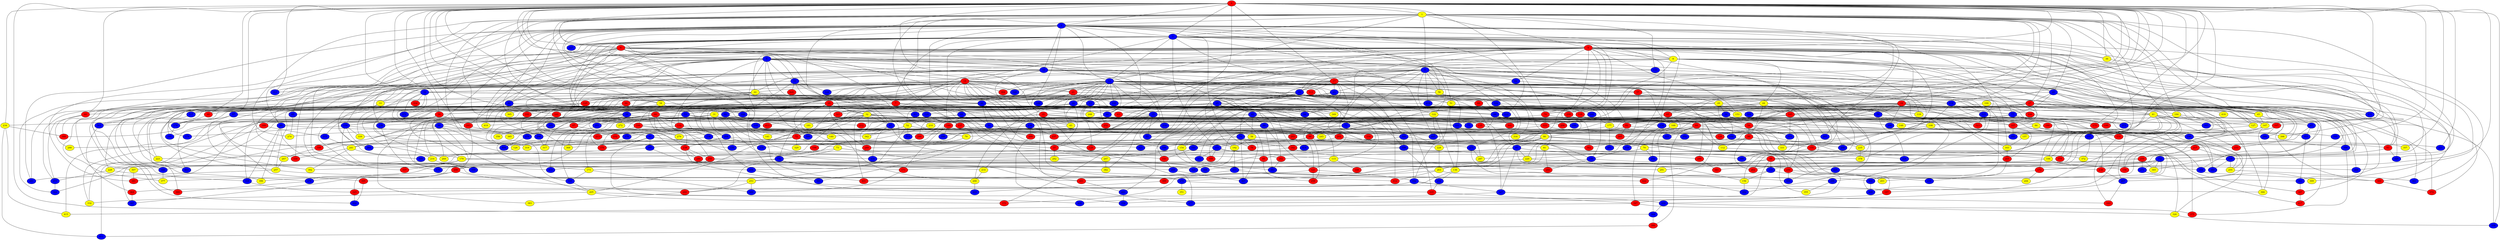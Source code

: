 graph {
0 [style = filled fillcolor = red];
1 [style = filled fillcolor = yellow];
2 [style = filled fillcolor = blue];
3 [style = filled fillcolor = blue];
4 [style = filled fillcolor = red];
5 [style = filled fillcolor = blue];
6 [style = filled fillcolor = red];
7 [style = filled fillcolor = red];
8 [style = filled fillcolor = yellow];
9 [style = filled fillcolor = blue];
10 [style = filled fillcolor = blue];
11 [style = filled fillcolor = blue];
12 [style = filled fillcolor = blue];
13 [style = filled fillcolor = blue];
14 [style = filled fillcolor = red];
15 [style = filled fillcolor = blue];
16 [style = filled fillcolor = blue];
17 [style = filled fillcolor = red];
18 [style = filled fillcolor = red];
19 [style = filled fillcolor = blue];
20 [style = filled fillcolor = blue];
21 [style = filled fillcolor = red];
22 [style = filled fillcolor = yellow];
23 [style = filled fillcolor = blue];
24 [style = filled fillcolor = blue];
25 [style = filled fillcolor = blue];
26 [style = filled fillcolor = blue];
27 [style = filled fillcolor = red];
28 [style = filled fillcolor = red];
29 [style = filled fillcolor = yellow];
30 [style = filled fillcolor = red];
31 [style = filled fillcolor = yellow];
32 [style = filled fillcolor = yellow];
33 [style = filled fillcolor = yellow];
34 [style = filled fillcolor = yellow];
35 [style = filled fillcolor = red];
36 [style = filled fillcolor = yellow];
37 [style = filled fillcolor = red];
38 [style = filled fillcolor = blue];
39 [style = filled fillcolor = blue];
40 [style = filled fillcolor = blue];
41 [style = filled fillcolor = yellow];
42 [style = filled fillcolor = blue];
43 [style = filled fillcolor = yellow];
44 [style = filled fillcolor = yellow];
45 [style = filled fillcolor = yellow];
46 [style = filled fillcolor = blue];
47 [style = filled fillcolor = blue];
48 [style = filled fillcolor = red];
49 [style = filled fillcolor = blue];
50 [style = filled fillcolor = blue];
51 [style = filled fillcolor = yellow];
52 [style = filled fillcolor = yellow];
53 [style = filled fillcolor = blue];
54 [style = filled fillcolor = red];
55 [style = filled fillcolor = blue];
56 [style = filled fillcolor = yellow];
57 [style = filled fillcolor = red];
58 [style = filled fillcolor = yellow];
59 [style = filled fillcolor = blue];
60 [style = filled fillcolor = red];
61 [style = filled fillcolor = blue];
62 [style = filled fillcolor = blue];
63 [style = filled fillcolor = red];
64 [style = filled fillcolor = red];
65 [style = filled fillcolor = red];
66 [style = filled fillcolor = red];
67 [style = filled fillcolor = red];
68 [style = filled fillcolor = red];
69 [style = filled fillcolor = blue];
70 [style = filled fillcolor = yellow];
71 [style = filled fillcolor = blue];
72 [style = filled fillcolor = red];
73 [style = filled fillcolor = yellow];
74 [style = filled fillcolor = red];
75 [style = filled fillcolor = blue];
76 [style = filled fillcolor = blue];
77 [style = filled fillcolor = blue];
78 [style = filled fillcolor = red];
79 [style = filled fillcolor = yellow];
80 [style = filled fillcolor = yellow];
81 [style = filled fillcolor = yellow];
82 [style = filled fillcolor = red];
83 [style = filled fillcolor = blue];
84 [style = filled fillcolor = yellow];
85 [style = filled fillcolor = blue];
86 [style = filled fillcolor = blue];
87 [style = filled fillcolor = blue];
88 [style = filled fillcolor = blue];
89 [style = filled fillcolor = blue];
90 [style = filled fillcolor = red];
91 [style = filled fillcolor = blue];
92 [style = filled fillcolor = blue];
93 [style = filled fillcolor = red];
94 [style = filled fillcolor = blue];
95 [style = filled fillcolor = red];
96 [style = filled fillcolor = red];
97 [style = filled fillcolor = blue];
98 [style = filled fillcolor = red];
99 [style = filled fillcolor = red];
100 [style = filled fillcolor = yellow];
101 [style = filled fillcolor = blue];
102 [style = filled fillcolor = blue];
103 [style = filled fillcolor = blue];
104 [style = filled fillcolor = red];
105 [style = filled fillcolor = blue];
106 [style = filled fillcolor = yellow];
107 [style = filled fillcolor = red];
108 [style = filled fillcolor = yellow];
109 [style = filled fillcolor = blue];
110 [style = filled fillcolor = blue];
111 [style = filled fillcolor = blue];
112 [style = filled fillcolor = yellow];
113 [style = filled fillcolor = red];
114 [style = filled fillcolor = blue];
115 [style = filled fillcolor = yellow];
116 [style = filled fillcolor = blue];
117 [style = filled fillcolor = blue];
118 [style = filled fillcolor = red];
119 [style = filled fillcolor = yellow];
120 [style = filled fillcolor = blue];
121 [style = filled fillcolor = red];
122 [style = filled fillcolor = yellow];
123 [style = filled fillcolor = red];
124 [style = filled fillcolor = blue];
125 [style = filled fillcolor = red];
126 [style = filled fillcolor = yellow];
127 [style = filled fillcolor = yellow];
128 [style = filled fillcolor = red];
129 [style = filled fillcolor = red];
130 [style = filled fillcolor = red];
131 [style = filled fillcolor = red];
132 [style = filled fillcolor = red];
133 [style = filled fillcolor = blue];
134 [style = filled fillcolor = blue];
135 [style = filled fillcolor = red];
136 [style = filled fillcolor = yellow];
137 [style = filled fillcolor = red];
138 [style = filled fillcolor = blue];
139 [style = filled fillcolor = blue];
140 [style = filled fillcolor = yellow];
141 [style = filled fillcolor = yellow];
142 [style = filled fillcolor = blue];
143 [style = filled fillcolor = red];
144 [style = filled fillcolor = red];
145 [style = filled fillcolor = red];
146 [style = filled fillcolor = blue];
147 [style = filled fillcolor = yellow];
148 [style = filled fillcolor = yellow];
149 [style = filled fillcolor = red];
150 [style = filled fillcolor = blue];
151 [style = filled fillcolor = blue];
152 [style = filled fillcolor = blue];
153 [style = filled fillcolor = yellow];
154 [style = filled fillcolor = yellow];
155 [style = filled fillcolor = red];
156 [style = filled fillcolor = yellow];
157 [style = filled fillcolor = yellow];
158 [style = filled fillcolor = red];
159 [style = filled fillcolor = blue];
160 [style = filled fillcolor = blue];
161 [style = filled fillcolor = red];
162 [style = filled fillcolor = blue];
163 [style = filled fillcolor = yellow];
164 [style = filled fillcolor = blue];
165 [style = filled fillcolor = blue];
166 [style = filled fillcolor = blue];
167 [style = filled fillcolor = red];
168 [style = filled fillcolor = yellow];
169 [style = filled fillcolor = red];
170 [style = filled fillcolor = blue];
171 [style = filled fillcolor = red];
172 [style = filled fillcolor = red];
173 [style = filled fillcolor = yellow];
174 [style = filled fillcolor = blue];
175 [style = filled fillcolor = red];
176 [style = filled fillcolor = blue];
177 [style = filled fillcolor = yellow];
178 [style = filled fillcolor = blue];
179 [style = filled fillcolor = yellow];
180 [style = filled fillcolor = red];
181 [style = filled fillcolor = yellow];
182 [style = filled fillcolor = red];
183 [style = filled fillcolor = blue];
184 [style = filled fillcolor = yellow];
185 [style = filled fillcolor = blue];
186 [style = filled fillcolor = blue];
187 [style = filled fillcolor = red];
188 [style = filled fillcolor = red];
189 [style = filled fillcolor = blue];
190 [style = filled fillcolor = red];
191 [style = filled fillcolor = blue];
192 [style = filled fillcolor = yellow];
193 [style = filled fillcolor = red];
194 [style = filled fillcolor = red];
195 [style = filled fillcolor = blue];
196 [style = filled fillcolor = blue];
197 [style = filled fillcolor = blue];
198 [style = filled fillcolor = red];
199 [style = filled fillcolor = blue];
200 [style = filled fillcolor = blue];
201 [style = filled fillcolor = blue];
202 [style = filled fillcolor = red];
203 [style = filled fillcolor = yellow];
204 [style = filled fillcolor = blue];
205 [style = filled fillcolor = yellow];
206 [style = filled fillcolor = red];
207 [style = filled fillcolor = blue];
208 [style = filled fillcolor = red];
209 [style = filled fillcolor = blue];
210 [style = filled fillcolor = yellow];
211 [style = filled fillcolor = blue];
212 [style = filled fillcolor = red];
213 [style = filled fillcolor = red];
214 [style = filled fillcolor = yellow];
215 [style = filled fillcolor = blue];
216 [style = filled fillcolor = yellow];
217 [style = filled fillcolor = red];
218 [style = filled fillcolor = blue];
219 [style = filled fillcolor = blue];
220 [style = filled fillcolor = yellow];
221 [style = filled fillcolor = blue];
222 [style = filled fillcolor = blue];
223 [style = filled fillcolor = yellow];
224 [style = filled fillcolor = blue];
225 [style = filled fillcolor = blue];
226 [style = filled fillcolor = red];
227 [style = filled fillcolor = blue];
228 [style = filled fillcolor = yellow];
229 [style = filled fillcolor = yellow];
230 [style = filled fillcolor = blue];
231 [style = filled fillcolor = blue];
232 [style = filled fillcolor = red];
233 [style = filled fillcolor = red];
234 [style = filled fillcolor = yellow];
235 [style = filled fillcolor = yellow];
236 [style = filled fillcolor = blue];
237 [style = filled fillcolor = red];
238 [style = filled fillcolor = red];
239 [style = filled fillcolor = blue];
240 [style = filled fillcolor = blue];
241 [style = filled fillcolor = yellow];
242 [style = filled fillcolor = red];
243 [style = filled fillcolor = red];
244 [style = filled fillcolor = yellow];
245 [style = filled fillcolor = yellow];
246 [style = filled fillcolor = red];
247 [style = filled fillcolor = yellow];
248 [style = filled fillcolor = yellow];
249 [style = filled fillcolor = red];
250 [style = filled fillcolor = red];
251 [style = filled fillcolor = blue];
252 [style = filled fillcolor = red];
253 [style = filled fillcolor = yellow];
254 [style = filled fillcolor = blue];
255 [style = filled fillcolor = yellow];
256 [style = filled fillcolor = red];
257 [style = filled fillcolor = yellow];
258 [style = filled fillcolor = red];
259 [style = filled fillcolor = red];
260 [style = filled fillcolor = red];
261 [style = filled fillcolor = red];
262 [style = filled fillcolor = red];
263 [style = filled fillcolor = yellow];
264 [style = filled fillcolor = blue];
265 [style = filled fillcolor = red];
266 [style = filled fillcolor = yellow];
267 [style = filled fillcolor = blue];
268 [style = filled fillcolor = blue];
269 [style = filled fillcolor = yellow];
270 [style = filled fillcolor = blue];
271 [style = filled fillcolor = blue];
272 [style = filled fillcolor = yellow];
273 [style = filled fillcolor = blue];
274 [style = filled fillcolor = yellow];
275 [style = filled fillcolor = blue];
276 [style = filled fillcolor = blue];
277 [style = filled fillcolor = blue];
278 [style = filled fillcolor = blue];
279 [style = filled fillcolor = yellow];
280 [style = filled fillcolor = red];
281 [style = filled fillcolor = blue];
282 [style = filled fillcolor = yellow];
283 [style = filled fillcolor = blue];
284 [style = filled fillcolor = red];
285 [style = filled fillcolor = red];
286 [style = filled fillcolor = blue];
287 [style = filled fillcolor = yellow];
288 [style = filled fillcolor = yellow];
289 [style = filled fillcolor = red];
290 [style = filled fillcolor = red];
291 [style = filled fillcolor = yellow];
292 [style = filled fillcolor = blue];
293 [style = filled fillcolor = red];
294 [style = filled fillcolor = blue];
295 [style = filled fillcolor = blue];
296 [style = filled fillcolor = blue];
297 [style = filled fillcolor = yellow];
298 [style = filled fillcolor = blue];
299 [style = filled fillcolor = red];
300 [style = filled fillcolor = blue];
301 [style = filled fillcolor = red];
302 [style = filled fillcolor = blue];
303 [style = filled fillcolor = blue];
304 [style = filled fillcolor = blue];
305 [style = filled fillcolor = blue];
306 [style = filled fillcolor = blue];
307 [style = filled fillcolor = yellow];
308 [style = filled fillcolor = red];
309 [style = filled fillcolor = yellow];
310 [style = filled fillcolor = blue];
311 [style = filled fillcolor = blue];
312 [style = filled fillcolor = blue];
313 [style = filled fillcolor = blue];
314 [style = filled fillcolor = blue];
315 [style = filled fillcolor = blue];
316 [style = filled fillcolor = yellow];
317 [style = filled fillcolor = yellow];
318 [style = filled fillcolor = blue];
319 [style = filled fillcolor = yellow];
320 [style = filled fillcolor = blue];
321 [style = filled fillcolor = red];
322 [style = filled fillcolor = blue];
323 [style = filled fillcolor = red];
324 [style = filled fillcolor = blue];
325 [style = filled fillcolor = red];
326 [style = filled fillcolor = yellow];
327 [style = filled fillcolor = blue];
328 [style = filled fillcolor = blue];
329 [style = filled fillcolor = yellow];
330 [style = filled fillcolor = red];
331 [style = filled fillcolor = yellow];
332 [style = filled fillcolor = yellow];
333 [style = filled fillcolor = blue];
334 [style = filled fillcolor = red];
335 [style = filled fillcolor = red];
336 [style = filled fillcolor = blue];
337 [style = filled fillcolor = red];
338 [style = filled fillcolor = blue];
339 [style = filled fillcolor = yellow];
340 [style = filled fillcolor = red];
341 [style = filled fillcolor = red];
342 [style = filled fillcolor = yellow];
343 [style = filled fillcolor = blue];
344 [style = filled fillcolor = blue];
345 [style = filled fillcolor = yellow];
346 [style = filled fillcolor = blue];
347 [style = filled fillcolor = red];
348 [style = filled fillcolor = red];
349 [style = filled fillcolor = yellow];
350 [style = filled fillcolor = blue];
351 [style = filled fillcolor = yellow];
352 [style = filled fillcolor = blue];
353 [style = filled fillcolor = blue];
354 [style = filled fillcolor = blue];
355 [style = filled fillcolor = yellow];
356 [style = filled fillcolor = yellow];
357 [style = filled fillcolor = yellow];
358 [style = filled fillcolor = blue];
359 [style = filled fillcolor = blue];
360 [style = filled fillcolor = red];
361 [style = filled fillcolor = blue];
362 [style = filled fillcolor = red];
363 [style = filled fillcolor = blue];
364 [style = filled fillcolor = red];
365 [style = filled fillcolor = yellow];
366 [style = filled fillcolor = yellow];
367 [style = filled fillcolor = blue];
368 [style = filled fillcolor = yellow];
369 [style = filled fillcolor = red];
370 [style = filled fillcolor = red];
371 [style = filled fillcolor = blue];
372 [style = filled fillcolor = yellow];
373 [style = filled fillcolor = blue];
374 [style = filled fillcolor = red];
375 [style = filled fillcolor = red];
376 [style = filled fillcolor = red];
377 [style = filled fillcolor = yellow];
378 [style = filled fillcolor = yellow];
379 [style = filled fillcolor = red];
380 [style = filled fillcolor = blue];
381 [style = filled fillcolor = red];
382 [style = filled fillcolor = yellow];
383 [style = filled fillcolor = yellow];
384 [style = filled fillcolor = red];
385 [style = filled fillcolor = yellow];
386 [style = filled fillcolor = red];
387 [style = filled fillcolor = red];
388 [style = filled fillcolor = blue];
389 [style = filled fillcolor = red];
390 [style = filled fillcolor = blue];
391 [style = filled fillcolor = blue];
392 [style = filled fillcolor = yellow];
393 [style = filled fillcolor = blue];
394 [style = filled fillcolor = blue];
395 [style = filled fillcolor = red];
396 [style = filled fillcolor = yellow];
397 [style = filled fillcolor = blue];
398 [style = filled fillcolor = yellow];
399 [style = filled fillcolor = blue];
400 [style = filled fillcolor = blue];
401 [style = filled fillcolor = red];
402 [style = filled fillcolor = blue];
403 [style = filled fillcolor = blue];
404 [style = filled fillcolor = blue];
405 [style = filled fillcolor = blue];
406 [style = filled fillcolor = blue];
407 [style = filled fillcolor = blue];
408 [style = filled fillcolor = blue];
409 [style = filled fillcolor = blue];
410 [style = filled fillcolor = blue];
411 [style = filled fillcolor = blue];
412 [style = filled fillcolor = red];
413 [style = filled fillcolor = red];
414 [style = filled fillcolor = blue];
415 [style = filled fillcolor = yellow];
416 [style = filled fillcolor = blue];
417 [style = filled fillcolor = red];
418 [style = filled fillcolor = yellow];
419 [style = filled fillcolor = yellow];
420 [style = filled fillcolor = red];
421 [style = filled fillcolor = blue];
422 [style = filled fillcolor = red];
0 -- 5;
0 -- 6;
0 -- 7;
0 -- 16;
0 -- 17;
0 -- 18;
0 -- 29;
0 -- 30;
0 -- 31;
0 -- 32;
0 -- 34;
0 -- 35;
0 -- 36;
0 -- 48;
0 -- 55;
0 -- 60;
0 -- 61;
0 -- 4;
0 -- 3;
0 -- 2;
0 -- 1;
0 -- 64;
0 -- 66;
0 -- 74;
0 -- 75;
0 -- 83;
0 -- 97;
0 -- 99;
0 -- 130;
0 -- 165;
0 -- 175;
0 -- 180;
0 -- 221;
0 -- 224;
0 -- 234;
0 -- 251;
0 -- 311;
0 -- 333;
0 -- 338;
0 -- 344;
0 -- 357;
1 -- 2;
1 -- 3;
1 -- 4;
1 -- 6;
1 -- 9;
1 -- 12;
1 -- 18;
1 -- 20;
1 -- 27;
1 -- 34;
1 -- 50;
1 -- 87;
1 -- 89;
1 -- 92;
1 -- 114;
1 -- 133;
1 -- 137;
1 -- 164;
1 -- 183;
1 -- 184;
1 -- 194;
1 -- 207;
1 -- 231;
1 -- 239;
1 -- 274;
1 -- 319;
1 -- 343;
1 -- 379;
1 -- 398;
2 -- 3;
2 -- 5;
2 -- 6;
2 -- 10;
2 -- 12;
2 -- 26;
2 -- 28;
2 -- 42;
2 -- 46;
2 -- 51;
2 -- 56;
2 -- 60;
2 -- 65;
2 -- 78;
2 -- 126;
2 -- 134;
2 -- 190;
2 -- 205;
2 -- 222;
2 -- 227;
2 -- 248;
2 -- 281;
2 -- 299;
2 -- 311;
2 -- 315;
2 -- 361;
2 -- 365;
2 -- 381;
2 -- 410;
3 -- 4;
3 -- 7;
3 -- 8;
3 -- 12;
3 -- 14;
3 -- 17;
3 -- 36;
3 -- 38;
3 -- 45;
3 -- 53;
3 -- 61;
3 -- 72;
3 -- 93;
3 -- 102;
3 -- 107;
3 -- 111;
3 -- 116;
3 -- 227;
3 -- 236;
3 -- 286;
3 -- 303;
3 -- 348;
3 -- 405;
3 -- 407;
4 -- 5;
4 -- 8;
4 -- 10;
4 -- 11;
4 -- 15;
4 -- 18;
4 -- 20;
4 -- 22;
4 -- 36;
4 -- 62;
4 -- 74;
4 -- 80;
4 -- 93;
4 -- 99;
4 -- 104;
4 -- 106;
4 -- 139;
4 -- 149;
4 -- 153;
4 -- 159;
4 -- 161;
4 -- 172;
4 -- 192;
4 -- 231;
4 -- 243;
4 -- 268;
4 -- 320;
4 -- 322;
4 -- 336;
4 -- 349;
4 -- 372;
4 -- 374;
4 -- 384;
4 -- 409;
5 -- 7;
5 -- 9;
5 -- 10;
5 -- 11;
5 -- 14;
5 -- 21;
5 -- 33;
5 -- 38;
5 -- 42;
5 -- 82;
5 -- 127;
5 -- 133;
5 -- 186;
5 -- 250;
5 -- 264;
5 -- 293;
5 -- 307;
5 -- 330;
5 -- 400;
5 -- 401;
5 -- 402;
6 -- 8;
6 -- 11;
6 -- 13;
6 -- 40;
6 -- 79;
6 -- 85;
6 -- 92;
6 -- 140;
6 -- 155;
6 -- 163;
6 -- 176;
6 -- 318;
6 -- 330;
6 -- 377;
6 -- 419;
7 -- 37;
7 -- 49;
7 -- 54;
7 -- 59;
7 -- 60;
7 -- 63;
7 -- 72;
7 -- 85;
7 -- 101;
7 -- 104;
7 -- 172;
7 -- 178;
7 -- 191;
7 -- 232;
7 -- 256;
7 -- 267;
7 -- 279;
7 -- 305;
7 -- 369;
8 -- 9;
8 -- 19;
8 -- 37;
8 -- 42;
8 -- 44;
8 -- 77;
8 -- 118;
8 -- 167;
8 -- 200;
8 -- 309;
8 -- 320;
8 -- 360;
9 -- 13;
9 -- 17;
9 -- 19;
9 -- 23;
9 -- 29;
9 -- 47;
9 -- 56;
9 -- 69;
9 -- 96;
9 -- 122;
9 -- 124;
9 -- 127;
9 -- 129;
9 -- 219;
9 -- 220;
9 -- 316;
9 -- 338;
9 -- 385;
9 -- 406;
10 -- 14;
10 -- 16;
10 -- 22;
10 -- 23;
10 -- 62;
10 -- 89;
10 -- 91;
10 -- 168;
10 -- 174;
10 -- 177;
10 -- 192;
10 -- 308;
10 -- 321;
10 -- 335;
10 -- 396;
11 -- 21;
11 -- 26;
11 -- 87;
11 -- 124;
11 -- 164;
11 -- 346;
11 -- 420;
12 -- 13;
12 -- 15;
12 -- 21;
12 -- 24;
12 -- 28;
12 -- 43;
12 -- 46;
12 -- 49;
12 -- 53;
12 -- 59;
12 -- 68;
12 -- 88;
12 -- 101;
12 -- 109;
12 -- 113;
12 -- 114;
12 -- 177;
12 -- 185;
12 -- 186;
12 -- 195;
12 -- 311;
12 -- 315;
12 -- 324;
12 -- 328;
12 -- 369;
12 -- 412;
12 -- 422;
13 -- 48;
13 -- 58;
13 -- 91;
13 -- 92;
13 -- 118;
13 -- 119;
13 -- 129;
13 -- 142;
13 -- 155;
13 -- 202;
13 -- 248;
13 -- 252;
13 -- 266;
13 -- 269;
13 -- 312;
13 -- 403;
13 -- 413;
14 -- 15;
14 -- 16;
14 -- 20;
14 -- 22;
14 -- 30;
14 -- 31;
14 -- 33;
14 -- 45;
14 -- 67;
14 -- 90;
14 -- 115;
14 -- 125;
14 -- 144;
14 -- 147;
14 -- 195;
14 -- 199;
14 -- 204;
14 -- 237;
14 -- 252;
14 -- 261;
14 -- 262;
14 -- 269;
14 -- 270;
14 -- 298;
14 -- 319;
14 -- 328;
14 -- 349;
14 -- 363;
14 -- 374;
14 -- 384;
15 -- 55;
15 -- 75;
15 -- 236;
15 -- 290;
15 -- 306;
15 -- 318;
15 -- 370;
15 -- 382;
15 -- 394;
15 -- 407;
15 -- 419;
16 -- 29;
16 -- 71;
16 -- 216;
16 -- 223;
16 -- 265;
16 -- 281;
16 -- 334;
16 -- 339;
16 -- 371;
17 -- 19;
17 -- 23;
17 -- 25;
17 -- 32;
17 -- 43;
17 -- 56;
17 -- 57;
17 -- 94;
17 -- 102;
17 -- 105;
17 -- 113;
17 -- 121;
17 -- 194;
17 -- 204;
17 -- 302;
17 -- 337;
18 -- 38;
18 -- 39;
18 -- 41;
18 -- 59;
18 -- 74;
18 -- 77;
18 -- 123;
18 -- 128;
18 -- 134;
18 -- 145;
18 -- 167;
18 -- 220;
18 -- 226;
18 -- 228;
18 -- 267;
18 -- 286;
18 -- 323;
18 -- 418;
19 -- 24;
19 -- 25;
19 -- 51;
19 -- 90;
19 -- 103;
19 -- 108;
19 -- 119;
19 -- 125;
19 -- 145;
19 -- 162;
19 -- 211;
19 -- 229;
19 -- 283;
19 -- 327;
19 -- 359;
19 -- 373;
20 -- 27;
20 -- 41;
20 -- 77;
20 -- 217;
20 -- 239;
20 -- 257;
20 -- 361;
21 -- 26;
21 -- 27;
21 -- 186;
21 -- 228;
22 -- 51;
22 -- 120;
22 -- 125;
22 -- 132;
22 -- 159;
22 -- 188;
22 -- 273;
22 -- 297;
22 -- 345;
23 -- 24;
23 -- 28;
23 -- 33;
23 -- 44;
23 -- 154;
23 -- 195;
23 -- 207;
23 -- 222;
23 -- 235;
24 -- 31;
24 -- 37;
24 -- 52;
24 -- 66;
24 -- 216;
24 -- 304;
24 -- 349;
24 -- 390;
25 -- 30;
25 -- 35;
25 -- 63;
25 -- 94;
25 -- 95;
25 -- 143;
25 -- 160;
25 -- 182;
25 -- 190;
25 -- 206;
25 -- 215;
25 -- 222;
25 -- 289;
25 -- 391;
25 -- 395;
26 -- 50;
26 -- 69;
26 -- 111;
26 -- 117;
26 -- 161;
26 -- 231;
26 -- 242;
26 -- 270;
26 -- 299;
26 -- 321;
26 -- 359;
27 -- 40;
27 -- 41;
27 -- 45;
27 -- 70;
27 -- 83;
27 -- 120;
27 -- 145;
27 -- 148;
27 -- 193;
27 -- 268;
27 -- 350;
27 -- 354;
27 -- 387;
28 -- 32;
28 -- 46;
28 -- 48;
28 -- 94;
28 -- 109;
28 -- 135;
28 -- 140;
28 -- 161;
28 -- 169;
28 -- 249;
28 -- 266;
28 -- 365;
28 -- 383;
29 -- 39;
29 -- 76;
29 -- 153;
29 -- 154;
29 -- 158;
29 -- 166;
29 -- 187;
29 -- 203;
29 -- 214;
29 -- 360;
29 -- 415;
30 -- 139;
30 -- 179;
30 -- 243;
30 -- 332;
31 -- 50;
31 -- 64;
31 -- 67;
31 -- 181;
31 -- 234;
31 -- 255;
31 -- 272;
31 -- 276;
31 -- 295;
31 -- 336;
31 -- 342;
32 -- 52;
32 -- 81;
32 -- 84;
32 -- 87;
32 -- 88;
32 -- 112;
32 -- 137;
32 -- 173;
32 -- 181;
32 -- 196;
32 -- 205;
32 -- 208;
32 -- 242;
32 -- 244;
32 -- 249;
32 -- 305;
32 -- 401;
33 -- 179;
33 -- 303;
34 -- 128;
34 -- 212;
34 -- 294;
34 -- 368;
34 -- 371;
35 -- 43;
35 -- 86;
35 -- 115;
35 -- 148;
35 -- 167;
35 -- 212;
35 -- 246;
35 -- 332;
35 -- 376;
36 -- 152;
37 -- 143;
37 -- 277;
37 -- 282;
38 -- 89;
38 -- 201;
38 -- 279;
38 -- 317;
38 -- 413;
39 -- 54;
39 -- 78;
39 -- 252;
39 -- 380;
40 -- 58;
40 -- 75;
40 -- 86;
40 -- 170;
40 -- 229;
40 -- 285;
40 -- 313;
41 -- 47;
41 -- 71;
41 -- 106;
41 -- 110;
41 -- 127;
41 -- 151;
41 -- 233;
41 -- 237;
41 -- 341;
41 -- 352;
41 -- 417;
42 -- 117;
42 -- 118;
42 -- 164;
42 -- 193;
42 -- 346;
42 -- 392;
42 -- 419;
43 -- 399;
44 -- 65;
44 -- 88;
44 -- 96;
44 -- 98;
44 -- 156;
44 -- 158;
44 -- 163;
45 -- 147;
45 -- 240;
45 -- 398;
46 -- 169;
46 -- 354;
47 -- 233;
47 -- 353;
48 -- 178;
49 -- 52;
49 -- 95;
49 -- 130;
49 -- 381;
50 -- 76;
50 -- 126;
50 -- 141;
50 -- 187;
50 -- 289;
51 -- 136;
51 -- 162;
51 -- 184;
52 -- 61;
52 -- 72;
52 -- 105;
52 -- 156;
52 -- 247;
52 -- 260;
52 -- 312;
52 -- 342;
53 -- 109;
53 -- 137;
53 -- 138;
53 -- 185;
53 -- 410;
54 -- 55;
54 -- 98;
54 -- 104;
54 -- 314;
54 -- 353;
56 -- 102;
56 -- 150;
56 -- 278;
56 -- 280;
57 -- 68;
57 -- 200;
57 -- 226;
57 -- 362;
58 -- 81;
58 -- 192;
58 -- 203;
58 -- 367;
59 -- 175;
59 -- 206;
59 -- 224;
59 -- 250;
59 -- 326;
59 -- 409;
60 -- 273;
60 -- 288;
61 -- 70;
61 -- 126;
61 -- 129;
61 -- 197;
61 -- 368;
61 -- 408;
62 -- 71;
62 -- 390;
63 -- 210;
63 -- 331;
64 -- 112;
64 -- 151;
64 -- 285;
64 -- 308;
64 -- 333;
64 -- 386;
64 -- 407;
65 -- 82;
65 -- 135;
65 -- 344;
66 -- 101;
66 -- 123;
66 -- 131;
66 -- 132;
66 -- 138;
66 -- 159;
66 -- 173;
66 -- 201;
66 -- 238;
66 -- 282;
66 -- 310;
66 -- 356;
66 -- 385;
67 -- 238;
67 -- 385;
68 -- 69;
69 -- 84;
69 -- 131;
69 -- 146;
69 -- 245;
69 -- 301;
70 -- 287;
70 -- 292;
70 -- 355;
71 -- 79;
71 -- 80;
71 -- 170;
71 -- 421;
72 -- 73;
72 -- 93;
72 -- 199;
72 -- 288;
72 -- 329;
72 -- 336;
73 -- 106;
73 -- 142;
73 -- 179;
73 -- 209;
74 -- 84;
74 -- 123;
74 -- 139;
76 -- 78;
76 -- 182;
76 -- 189;
76 -- 357;
76 -- 367;
77 -- 107;
77 -- 108;
77 -- 190;
77 -- 196;
77 -- 201;
77 -- 246;
79 -- 249;
80 -- 91;
80 -- 103;
80 -- 256;
80 -- 263;
80 -- 370;
80 -- 387;
80 -- 417;
81 -- 284;
81 -- 378;
81 -- 389;
82 -- 105;
82 -- 230;
82 -- 285;
82 -- 295;
83 -- 210;
84 -- 128;
84 -- 165;
84 -- 375;
85 -- 274;
86 -- 121;
86 -- 232;
86 -- 293;
86 -- 393;
87 -- 138;
87 -- 189;
87 -- 342;
87 -- 404;
87 -- 416;
88 -- 96;
88 -- 208;
88 -- 241;
88 -- 397;
88 -- 416;
89 -- 276;
89 -- 294;
89 -- 310;
89 -- 396;
90 -- 97;
90 -- 193;
91 -- 95;
91 -- 99;
91 -- 220;
91 -- 242;
91 -- 291;
91 -- 327;
91 -- 390;
92 -- 141;
92 -- 194;
92 -- 286;
92 -- 313;
93 -- 152;
93 -- 320;
95 -- 258;
96 -- 154;
96 -- 200;
96 -- 258;
96 -- 264;
96 -- 362;
97 -- 135;
97 -- 178;
97 -- 247;
97 -- 348;
98 -- 112;
98 -- 116;
98 -- 155;
98 -- 251;
98 -- 262;
99 -- 110;
99 -- 130;
99 -- 136;
99 -- 291;
99 -- 358;
100 -- 147;
100 -- 304;
101 -- 287;
101 -- 398;
102 -- 160;
102 -- 275;
103 -- 143;
105 -- 111;
105 -- 199;
105 -- 221;
106 -- 158;
106 -- 211;
106 -- 229;
106 -- 354;
107 -- 157;
107 -- 196;
107 -- 240;
108 -- 140;
108 -- 235;
108 -- 326;
109 -- 150;
109 -- 339;
109 -- 368;
109 -- 399;
110 -- 156;
110 -- 203;
110 -- 396;
111 -- 115;
111 -- 308;
111 -- 313;
111 -- 379;
112 -- 224;
113 -- 122;
114 -- 175;
114 -- 293;
114 -- 315;
114 -- 331;
115 -- 121;
115 -- 149;
116 -- 150;
117 -- 223;
118 -- 134;
118 -- 146;
118 -- 180;
119 -- 183;
120 -- 144;
121 -- 162;
121 -- 258;
121 -- 395;
122 -- 136;
122 -- 157;
122 -- 182;
122 -- 210;
122 -- 314;
122 -- 318;
122 -- 323;
123 -- 197;
123 -- 259;
125 -- 257;
125 -- 371;
126 -- 269;
127 -- 131;
130 -- 267;
131 -- 340;
132 -- 202;
132 -- 204;
132 -- 274;
133 -- 248;
133 -- 350;
134 -- 347;
135 -- 166;
136 -- 254;
136 -- 325;
136 -- 406;
137 -- 253;
137 -- 352;
138 -- 241;
138 -- 421;
139 -- 253;
140 -- 198;
142 -- 173;
142 -- 176;
142 -- 277;
142 -- 412;
143 -- 295;
144 -- 171;
144 -- 198;
144 -- 279;
144 -- 306;
144 -- 316;
144 -- 333;
145 -- 148;
145 -- 168;
145 -- 303;
145 -- 314;
147 -- 166;
147 -- 259;
147 -- 366;
150 -- 208;
150 -- 268;
150 -- 284;
151 -- 372;
152 -- 171;
152 -- 172;
152 -- 225;
152 -- 271;
152 -- 296;
152 -- 345;
153 -- 213;
153 -- 380;
154 -- 282;
154 -- 297;
154 -- 393;
155 -- 372;
155 -- 388;
156 -- 302;
157 -- 163;
159 -- 171;
159 -- 174;
159 -- 213;
159 -- 264;
159 -- 339;
160 -- 177;
161 -- 191;
161 -- 280;
162 -- 187;
162 -- 327;
162 -- 364;
163 -- 265;
164 -- 188;
164 -- 245;
166 -- 233;
166 -- 261;
167 -- 183;
167 -- 265;
168 -- 292;
168 -- 316;
169 -- 215;
169 -- 411;
170 -- 188;
171 -- 300;
172 -- 230;
172 -- 244;
173 -- 185;
173 -- 300;
177 -- 207;
177 -- 246;
177 -- 251;
178 -- 191;
179 -- 214;
179 -- 256;
179 -- 337;
179 -- 346;
182 -- 284;
182 -- 416;
184 -- 343;
184 -- 366;
184 -- 373;
185 -- 205;
187 -- 277;
188 -- 247;
192 -- 211;
192 -- 324;
193 -- 298;
194 -- 240;
194 -- 298;
194 -- 376;
194 -- 388;
196 -- 255;
197 -- 223;
197 -- 382;
199 -- 216;
199 -- 254;
199 -- 290;
201 -- 276;
202 -- 217;
202 -- 235;
202 -- 275;
202 -- 319;
202 -- 376;
204 -- 218;
204 -- 228;
204 -- 238;
204 -- 322;
205 -- 209;
205 -- 332;
205 -- 370;
208 -- 260;
208 -- 278;
208 -- 325;
208 -- 397;
209 -- 326;
209 -- 344;
210 -- 218;
211 -- 253;
211 -- 296;
211 -- 401;
211 -- 422;
214 -- 266;
215 -- 241;
216 -- 359;
217 -- 239;
217 -- 259;
219 -- 321;
219 -- 379;
220 -- 225;
220 -- 294;
223 -- 403;
226 -- 343;
228 -- 263;
229 -- 273;
229 -- 310;
234 -- 348;
234 -- 411;
234 -- 415;
235 -- 378;
236 -- 237;
236 -- 278;
236 -- 289;
238 -- 250;
238 -- 280;
238 -- 335;
239 -- 255;
239 -- 263;
239 -- 380;
240 -- 350;
241 -- 330;
241 -- 392;
241 -- 394;
242 -- 393;
243 -- 245;
243 -- 377;
246 -- 317;
247 -- 257;
250 -- 324;
250 -- 392;
253 -- 260;
253 -- 300;
254 -- 335;
255 -- 361;
256 -- 347;
256 -- 363;
256 -- 406;
257 -- 261;
257 -- 281;
259 -- 262;
259 -- 271;
259 -- 345;
259 -- 410;
260 -- 383;
261 -- 283;
263 -- 270;
263 -- 400;
263 -- 412;
265 -- 400;
266 -- 405;
267 -- 340;
270 -- 351;
270 -- 366;
271 -- 309;
273 -- 322;
275 -- 287;
275 -- 302;
276 -- 404;
278 -- 369;
282 -- 307;
282 -- 388;
283 -- 358;
289 -- 358;
290 -- 341;
293 -- 414;
294 -- 391;
295 -- 367;
296 -- 355;
297 -- 382;
298 -- 317;
299 -- 362;
303 -- 364;
305 -- 356;
307 -- 381;
310 -- 325;
314 -- 331;
315 -- 323;
315 -- 373;
315 -- 378;
325 -- 402;
326 -- 338;
327 -- 340;
327 -- 408;
335 -- 347;
344 -- 386;
346 -- 377;
347 -- 375;
347 -- 415;
350 -- 375;
353 -- 363;
354 -- 360;
360 -- 374;
363 -- 387;
364 -- 397;
386 -- 411;
387 -- 417;
389 -- 405;
395 -- 402;
400 -- 409;
}
